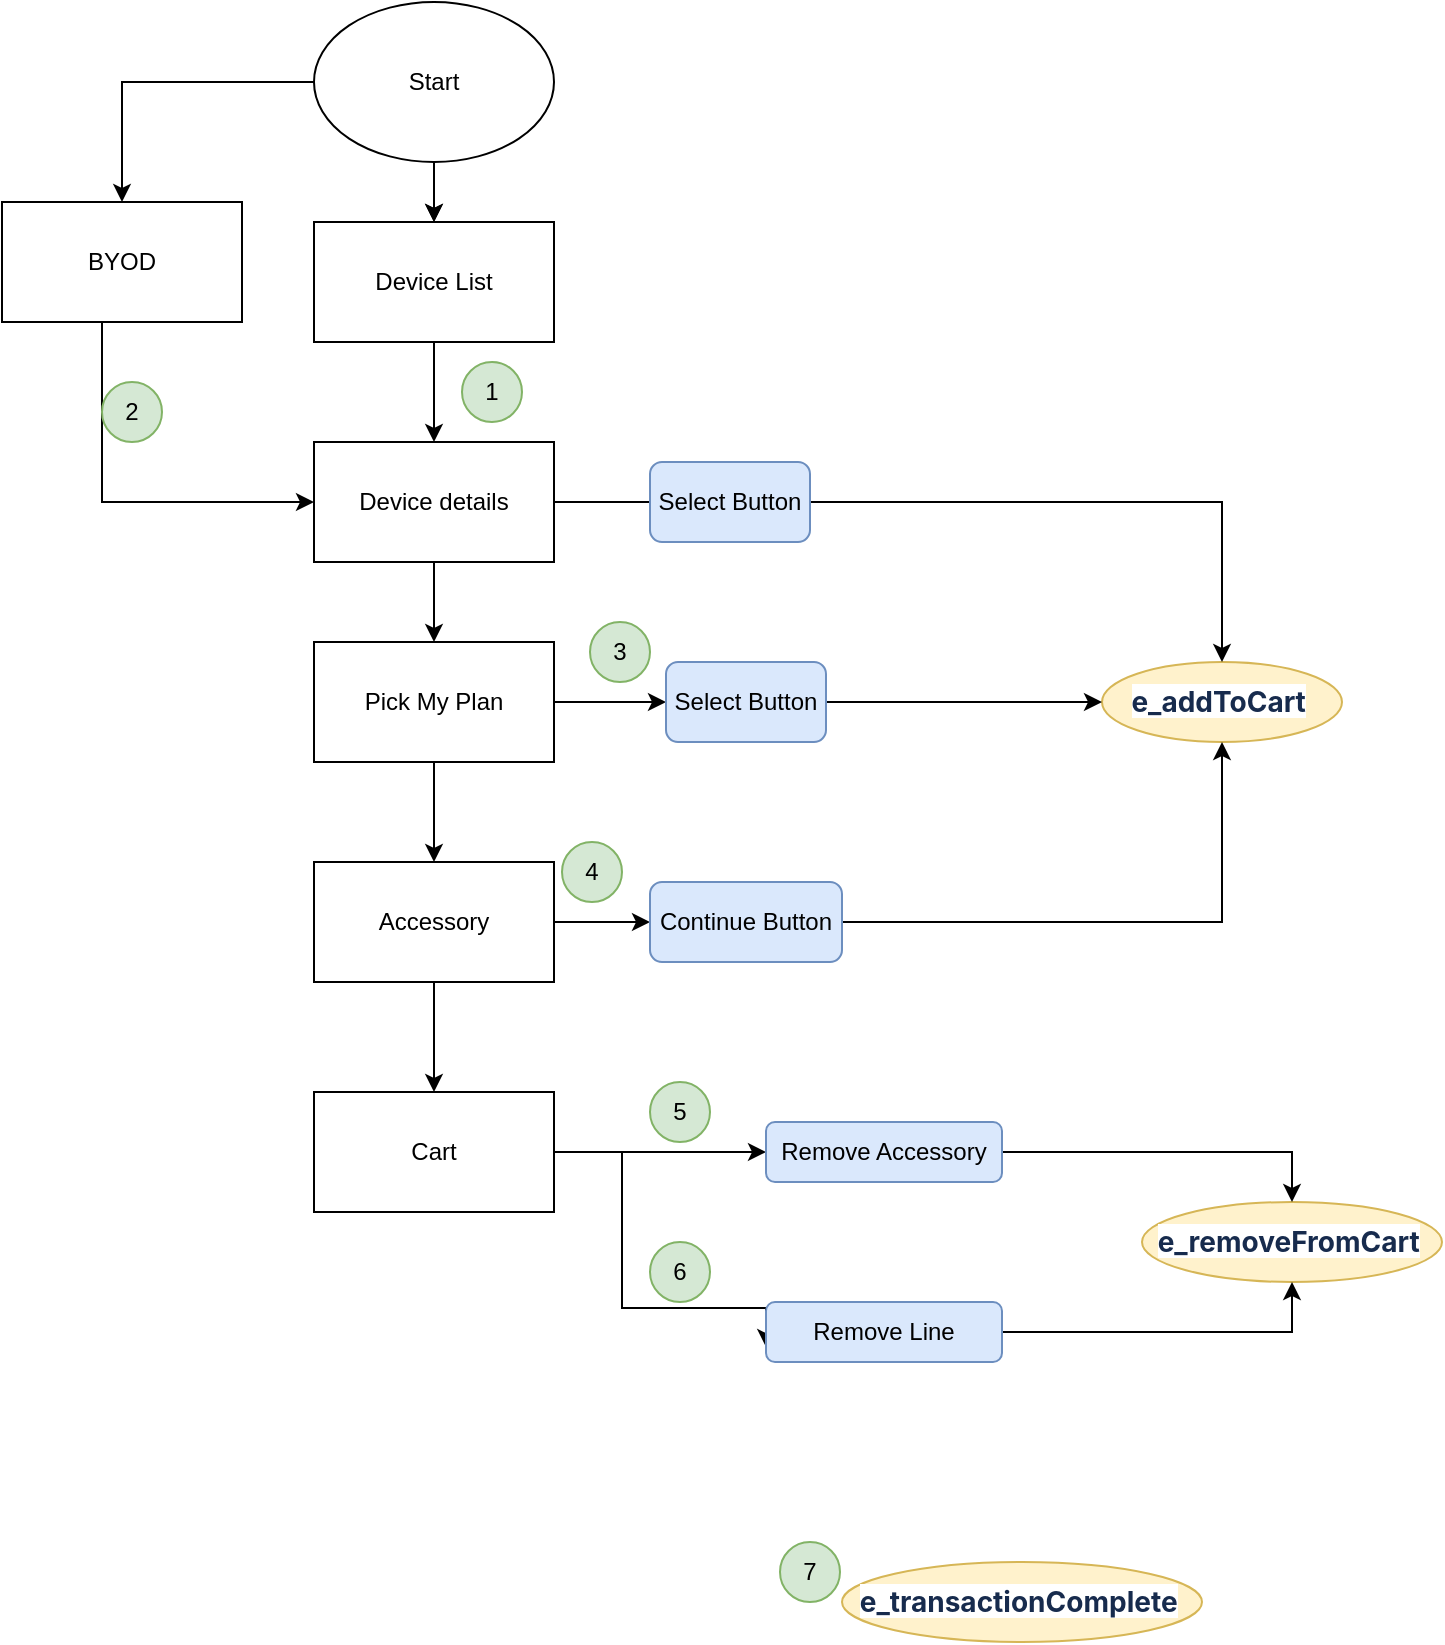 <mxfile version="20.8.13" type="github">
  <diagram id="C5RBs43oDa-KdzZeNtuy" name="Page-1">
    <mxGraphModel dx="1050" dy="581" grid="1" gridSize="10" guides="1" tooltips="1" connect="1" arrows="1" fold="1" page="1" pageScale="1" pageWidth="827" pageHeight="1169" math="0" shadow="0">
      <root>
        <mxCell id="WIyWlLk6GJQsqaUBKTNV-0" />
        <mxCell id="WIyWlLk6GJQsqaUBKTNV-1" parent="WIyWlLk6GJQsqaUBKTNV-0" />
        <mxCell id="PFBzOuT5Nha9AD8Nsqsn-6" value="" style="edgeStyle=orthogonalEdgeStyle;rounded=0;orthogonalLoop=1;jettySize=auto;html=1;" edge="1" parent="WIyWlLk6GJQsqaUBKTNV-1" source="PFBzOuT5Nha9AD8Nsqsn-0" target="PFBzOuT5Nha9AD8Nsqsn-5">
          <mxGeometry relative="1" as="geometry" />
        </mxCell>
        <mxCell id="PFBzOuT5Nha9AD8Nsqsn-12" value="" style="edgeStyle=orthogonalEdgeStyle;rounded=0;orthogonalLoop=1;jettySize=auto;html=1;" edge="1" parent="WIyWlLk6GJQsqaUBKTNV-1" source="PFBzOuT5Nha9AD8Nsqsn-0" target="PFBzOuT5Nha9AD8Nsqsn-5">
          <mxGeometry relative="1" as="geometry" />
        </mxCell>
        <mxCell id="PFBzOuT5Nha9AD8Nsqsn-14" style="edgeStyle=orthogonalEdgeStyle;rounded=0;orthogonalLoop=1;jettySize=auto;html=1;" edge="1" parent="WIyWlLk6GJQsqaUBKTNV-1" source="PFBzOuT5Nha9AD8Nsqsn-0" target="PFBzOuT5Nha9AD8Nsqsn-13">
          <mxGeometry relative="1" as="geometry" />
        </mxCell>
        <mxCell id="PFBzOuT5Nha9AD8Nsqsn-0" value="Start" style="ellipse;whiteSpace=wrap;html=1;" vertex="1" parent="WIyWlLk6GJQsqaUBKTNV-1">
          <mxGeometry x="166" y="40" width="120" height="80" as="geometry" />
        </mxCell>
        <mxCell id="PFBzOuT5Nha9AD8Nsqsn-1" value="&lt;b style=&quot;color: rgb(23, 43, 77); font-family: -apple-system, BlinkMacSystemFont, &amp;quot;Segoe UI&amp;quot;, Roboto, Oxygen, Ubuntu, &amp;quot;Fira Sans&amp;quot;, &amp;quot;Droid Sans&amp;quot;, &amp;quot;Helvetica Neue&amp;quot;, sans-serif; font-size: 14px; text-align: left; background-color: rgb(255, 255, 255);&quot;&gt;e_addToCart&lt;/b&gt;&amp;nbsp;" style="ellipse;whiteSpace=wrap;html=1;fillColor=#fff2cc;strokeColor=#d6b656;" vertex="1" parent="WIyWlLk6GJQsqaUBKTNV-1">
          <mxGeometry x="560" y="370" width="120" height="40" as="geometry" />
        </mxCell>
        <mxCell id="PFBzOuT5Nha9AD8Nsqsn-2" value="&lt;b style=&quot;color: rgb(23, 43, 77); font-family: -apple-system, BlinkMacSystemFont, &amp;quot;Segoe UI&amp;quot;, Roboto, Oxygen, Ubuntu, &amp;quot;Fira Sans&amp;quot;, &amp;quot;Droid Sans&amp;quot;, &amp;quot;Helvetica Neue&amp;quot;, sans-serif; font-size: 14px; text-align: left; background-color: rgb(255, 255, 255);&quot;&gt;e_removeFromCart&lt;/b&gt;&amp;nbsp;" style="ellipse;whiteSpace=wrap;html=1;fillColor=#fff2cc;strokeColor=#d6b656;" vertex="1" parent="WIyWlLk6GJQsqaUBKTNV-1">
          <mxGeometry x="580" y="640" width="150" height="40" as="geometry" />
        </mxCell>
        <mxCell id="PFBzOuT5Nha9AD8Nsqsn-3" value="&lt;b style=&quot;color: rgb(23, 43, 77); font-family: -apple-system, BlinkMacSystemFont, &amp;quot;Segoe UI&amp;quot;, Roboto, Oxygen, Ubuntu, &amp;quot;Fira Sans&amp;quot;, &amp;quot;Droid Sans&amp;quot;, &amp;quot;Helvetica Neue&amp;quot;, sans-serif; font-size: 14px; text-align: left; background-color: rgb(255, 255, 255);&quot;&gt;e_transactionComplete&lt;/b&gt;&amp;nbsp;" style="ellipse;whiteSpace=wrap;html=1;fillColor=#fff2cc;strokeColor=#d6b656;" vertex="1" parent="WIyWlLk6GJQsqaUBKTNV-1">
          <mxGeometry x="430" y="820" width="180" height="40" as="geometry" />
        </mxCell>
        <mxCell id="PFBzOuT5Nha9AD8Nsqsn-9" value="" style="edgeStyle=orthogonalEdgeStyle;rounded=0;orthogonalLoop=1;jettySize=auto;html=1;" edge="1" parent="WIyWlLk6GJQsqaUBKTNV-1" source="PFBzOuT5Nha9AD8Nsqsn-5" target="PFBzOuT5Nha9AD8Nsqsn-8">
          <mxGeometry relative="1" as="geometry" />
        </mxCell>
        <mxCell id="PFBzOuT5Nha9AD8Nsqsn-5" value="Device List" style="whiteSpace=wrap;html=1;" vertex="1" parent="WIyWlLk6GJQsqaUBKTNV-1">
          <mxGeometry x="166" y="150" width="120" height="60" as="geometry" />
        </mxCell>
        <mxCell id="PFBzOuT5Nha9AD8Nsqsn-11" value="" style="edgeStyle=orthogonalEdgeStyle;rounded=0;orthogonalLoop=1;jettySize=auto;html=1;" edge="1" parent="WIyWlLk6GJQsqaUBKTNV-1" source="PFBzOuT5Nha9AD8Nsqsn-8">
          <mxGeometry relative="1" as="geometry">
            <mxPoint x="370" y="290" as="targetPoint" />
          </mxGeometry>
        </mxCell>
        <mxCell id="PFBzOuT5Nha9AD8Nsqsn-17" value="" style="edgeStyle=orthogonalEdgeStyle;rounded=0;orthogonalLoop=1;jettySize=auto;html=1;" edge="1" parent="WIyWlLk6GJQsqaUBKTNV-1" source="PFBzOuT5Nha9AD8Nsqsn-8" target="PFBzOuT5Nha9AD8Nsqsn-16">
          <mxGeometry relative="1" as="geometry" />
        </mxCell>
        <mxCell id="PFBzOuT5Nha9AD8Nsqsn-8" value="Device details" style="whiteSpace=wrap;html=1;" vertex="1" parent="WIyWlLk6GJQsqaUBKTNV-1">
          <mxGeometry x="166" y="260" width="120" height="60" as="geometry" />
        </mxCell>
        <mxCell id="PFBzOuT5Nha9AD8Nsqsn-31" style="edgeStyle=orthogonalEdgeStyle;rounded=0;orthogonalLoop=1;jettySize=auto;html=1;" edge="1" parent="WIyWlLk6GJQsqaUBKTNV-1" source="PFBzOuT5Nha9AD8Nsqsn-10" target="PFBzOuT5Nha9AD8Nsqsn-1">
          <mxGeometry relative="1" as="geometry" />
        </mxCell>
        <mxCell id="PFBzOuT5Nha9AD8Nsqsn-10" value="Select Button" style="rounded=1;whiteSpace=wrap;html=1;fillColor=#dae8fc;strokeColor=#6c8ebf;" vertex="1" parent="WIyWlLk6GJQsqaUBKTNV-1">
          <mxGeometry x="334" y="270" width="80" height="40" as="geometry" />
        </mxCell>
        <mxCell id="PFBzOuT5Nha9AD8Nsqsn-25" style="edgeStyle=orthogonalEdgeStyle;rounded=0;orthogonalLoop=1;jettySize=auto;html=1;entryX=0;entryY=0.5;entryDx=0;entryDy=0;" edge="1" parent="WIyWlLk6GJQsqaUBKTNV-1" source="PFBzOuT5Nha9AD8Nsqsn-13" target="PFBzOuT5Nha9AD8Nsqsn-8">
          <mxGeometry relative="1" as="geometry">
            <Array as="points">
              <mxPoint x="60" y="290" />
            </Array>
          </mxGeometry>
        </mxCell>
        <mxCell id="PFBzOuT5Nha9AD8Nsqsn-13" value="BYOD" style="whiteSpace=wrap;html=1;" vertex="1" parent="WIyWlLk6GJQsqaUBKTNV-1">
          <mxGeometry x="10" y="140" width="120" height="60" as="geometry" />
        </mxCell>
        <mxCell id="PFBzOuT5Nha9AD8Nsqsn-19" value="" style="edgeStyle=orthogonalEdgeStyle;rounded=0;orthogonalLoop=1;jettySize=auto;html=1;" edge="1" parent="WIyWlLk6GJQsqaUBKTNV-1" source="PFBzOuT5Nha9AD8Nsqsn-16" target="PFBzOuT5Nha9AD8Nsqsn-18">
          <mxGeometry relative="1" as="geometry" />
        </mxCell>
        <mxCell id="PFBzOuT5Nha9AD8Nsqsn-22" value="" style="edgeStyle=orthogonalEdgeStyle;rounded=0;orthogonalLoop=1;jettySize=auto;html=1;" edge="1" parent="WIyWlLk6GJQsqaUBKTNV-1" source="PFBzOuT5Nha9AD8Nsqsn-16" target="PFBzOuT5Nha9AD8Nsqsn-21">
          <mxGeometry relative="1" as="geometry" />
        </mxCell>
        <mxCell id="PFBzOuT5Nha9AD8Nsqsn-16" value="Pick My Plan" style="whiteSpace=wrap;html=1;" vertex="1" parent="WIyWlLk6GJQsqaUBKTNV-1">
          <mxGeometry x="166" y="360" width="120" height="60" as="geometry" />
        </mxCell>
        <mxCell id="PFBzOuT5Nha9AD8Nsqsn-32" style="edgeStyle=orthogonalEdgeStyle;rounded=0;orthogonalLoop=1;jettySize=auto;html=1;" edge="1" parent="WIyWlLk6GJQsqaUBKTNV-1" source="PFBzOuT5Nha9AD8Nsqsn-18" target="PFBzOuT5Nha9AD8Nsqsn-1">
          <mxGeometry relative="1" as="geometry" />
        </mxCell>
        <mxCell id="PFBzOuT5Nha9AD8Nsqsn-18" value="Select Button" style="rounded=1;whiteSpace=wrap;html=1;fillColor=#dae8fc;strokeColor=#6c8ebf;" vertex="1" parent="WIyWlLk6GJQsqaUBKTNV-1">
          <mxGeometry x="342" y="370" width="80" height="40" as="geometry" />
        </mxCell>
        <mxCell id="PFBzOuT5Nha9AD8Nsqsn-24" value="" style="edgeStyle=orthogonalEdgeStyle;rounded=0;orthogonalLoop=1;jettySize=auto;html=1;" edge="1" parent="WIyWlLk6GJQsqaUBKTNV-1" source="PFBzOuT5Nha9AD8Nsqsn-21" target="PFBzOuT5Nha9AD8Nsqsn-23">
          <mxGeometry relative="1" as="geometry" />
        </mxCell>
        <mxCell id="PFBzOuT5Nha9AD8Nsqsn-35" value="" style="edgeStyle=orthogonalEdgeStyle;rounded=0;orthogonalLoop=1;jettySize=auto;html=1;" edge="1" parent="WIyWlLk6GJQsqaUBKTNV-1" source="PFBzOuT5Nha9AD8Nsqsn-21" target="PFBzOuT5Nha9AD8Nsqsn-34">
          <mxGeometry relative="1" as="geometry" />
        </mxCell>
        <mxCell id="PFBzOuT5Nha9AD8Nsqsn-21" value="Accessory" style="whiteSpace=wrap;html=1;" vertex="1" parent="WIyWlLk6GJQsqaUBKTNV-1">
          <mxGeometry x="166" y="470" width="120" height="60" as="geometry" />
        </mxCell>
        <mxCell id="PFBzOuT5Nha9AD8Nsqsn-33" style="edgeStyle=orthogonalEdgeStyle;rounded=0;orthogonalLoop=1;jettySize=auto;html=1;entryX=0.5;entryY=1;entryDx=0;entryDy=0;" edge="1" parent="WIyWlLk6GJQsqaUBKTNV-1" source="PFBzOuT5Nha9AD8Nsqsn-23" target="PFBzOuT5Nha9AD8Nsqsn-1">
          <mxGeometry relative="1" as="geometry" />
        </mxCell>
        <mxCell id="PFBzOuT5Nha9AD8Nsqsn-23" value="Continue Button" style="rounded=1;whiteSpace=wrap;html=1;fillColor=#dae8fc;strokeColor=#6c8ebf;" vertex="1" parent="WIyWlLk6GJQsqaUBKTNV-1">
          <mxGeometry x="334" y="480" width="96" height="40" as="geometry" />
        </mxCell>
        <mxCell id="PFBzOuT5Nha9AD8Nsqsn-27" value="1" style="ellipse;whiteSpace=wrap;html=1;aspect=fixed;fillColor=#d5e8d4;strokeColor=#82b366;" vertex="1" parent="WIyWlLk6GJQsqaUBKTNV-1">
          <mxGeometry x="240" y="220" width="30" height="30" as="geometry" />
        </mxCell>
        <mxCell id="PFBzOuT5Nha9AD8Nsqsn-28" value="3" style="ellipse;whiteSpace=wrap;html=1;aspect=fixed;fillColor=#d5e8d4;strokeColor=#82b366;" vertex="1" parent="WIyWlLk6GJQsqaUBKTNV-1">
          <mxGeometry x="304" y="350" width="30" height="30" as="geometry" />
        </mxCell>
        <mxCell id="PFBzOuT5Nha9AD8Nsqsn-29" value="2" style="ellipse;whiteSpace=wrap;html=1;aspect=fixed;fillColor=#d5e8d4;strokeColor=#82b366;" vertex="1" parent="WIyWlLk6GJQsqaUBKTNV-1">
          <mxGeometry x="60" y="230" width="30" height="30" as="geometry" />
        </mxCell>
        <mxCell id="PFBzOuT5Nha9AD8Nsqsn-30" value="4" style="ellipse;whiteSpace=wrap;html=1;aspect=fixed;fillColor=#d5e8d4;strokeColor=#82b366;" vertex="1" parent="WIyWlLk6GJQsqaUBKTNV-1">
          <mxGeometry x="290" y="460" width="30" height="30" as="geometry" />
        </mxCell>
        <mxCell id="PFBzOuT5Nha9AD8Nsqsn-39" style="edgeStyle=orthogonalEdgeStyle;rounded=0;orthogonalLoop=1;jettySize=auto;html=1;" edge="1" parent="WIyWlLk6GJQsqaUBKTNV-1" source="PFBzOuT5Nha9AD8Nsqsn-34" target="PFBzOuT5Nha9AD8Nsqsn-37">
          <mxGeometry relative="1" as="geometry" />
        </mxCell>
        <mxCell id="PFBzOuT5Nha9AD8Nsqsn-40" style="edgeStyle=orthogonalEdgeStyle;rounded=0;orthogonalLoop=1;jettySize=auto;html=1;entryX=0;entryY=0.75;entryDx=0;entryDy=0;" edge="1" parent="WIyWlLk6GJQsqaUBKTNV-1" source="PFBzOuT5Nha9AD8Nsqsn-34" target="PFBzOuT5Nha9AD8Nsqsn-38">
          <mxGeometry relative="1" as="geometry">
            <Array as="points">
              <mxPoint x="320" y="615" />
              <mxPoint x="320" y="693" />
            </Array>
          </mxGeometry>
        </mxCell>
        <mxCell id="PFBzOuT5Nha9AD8Nsqsn-34" value="Cart" style="whiteSpace=wrap;html=1;" vertex="1" parent="WIyWlLk6GJQsqaUBKTNV-1">
          <mxGeometry x="166" y="585" width="120" height="60" as="geometry" />
        </mxCell>
        <mxCell id="PFBzOuT5Nha9AD8Nsqsn-43" style="edgeStyle=orthogonalEdgeStyle;rounded=0;orthogonalLoop=1;jettySize=auto;html=1;entryX=0.5;entryY=0;entryDx=0;entryDy=0;" edge="1" parent="WIyWlLk6GJQsqaUBKTNV-1" source="PFBzOuT5Nha9AD8Nsqsn-37" target="PFBzOuT5Nha9AD8Nsqsn-2">
          <mxGeometry relative="1" as="geometry" />
        </mxCell>
        <mxCell id="PFBzOuT5Nha9AD8Nsqsn-37" value="Remove Accessory" style="whiteSpace=wrap;html=1;rounded=1;fillColor=#dae8fc;strokeColor=#6c8ebf;" vertex="1" parent="WIyWlLk6GJQsqaUBKTNV-1">
          <mxGeometry x="392" y="600" width="118" height="30" as="geometry" />
        </mxCell>
        <mxCell id="PFBzOuT5Nha9AD8Nsqsn-44" style="edgeStyle=orthogonalEdgeStyle;rounded=0;orthogonalLoop=1;jettySize=auto;html=1;entryX=0.5;entryY=1;entryDx=0;entryDy=0;" edge="1" parent="WIyWlLk6GJQsqaUBKTNV-1" source="PFBzOuT5Nha9AD8Nsqsn-38" target="PFBzOuT5Nha9AD8Nsqsn-2">
          <mxGeometry relative="1" as="geometry" />
        </mxCell>
        <mxCell id="PFBzOuT5Nha9AD8Nsqsn-38" value="Remove Line" style="whiteSpace=wrap;html=1;rounded=1;fillColor=#dae8fc;strokeColor=#6c8ebf;" vertex="1" parent="WIyWlLk6GJQsqaUBKTNV-1">
          <mxGeometry x="392" y="690" width="118" height="30" as="geometry" />
        </mxCell>
        <mxCell id="PFBzOuT5Nha9AD8Nsqsn-41" value="5" style="ellipse;whiteSpace=wrap;html=1;aspect=fixed;fillColor=#d5e8d4;strokeColor=#82b366;" vertex="1" parent="WIyWlLk6GJQsqaUBKTNV-1">
          <mxGeometry x="334" y="580" width="30" height="30" as="geometry" />
        </mxCell>
        <mxCell id="PFBzOuT5Nha9AD8Nsqsn-42" value="6" style="ellipse;whiteSpace=wrap;html=1;aspect=fixed;fillColor=#d5e8d4;strokeColor=#82b366;" vertex="1" parent="WIyWlLk6GJQsqaUBKTNV-1">
          <mxGeometry x="334" y="660" width="30" height="30" as="geometry" />
        </mxCell>
        <mxCell id="PFBzOuT5Nha9AD8Nsqsn-45" value="7" style="ellipse;whiteSpace=wrap;html=1;aspect=fixed;fillColor=#d5e8d4;strokeColor=#82b366;" vertex="1" parent="WIyWlLk6GJQsqaUBKTNV-1">
          <mxGeometry x="399" y="810" width="30" height="30" as="geometry" />
        </mxCell>
      </root>
    </mxGraphModel>
  </diagram>
</mxfile>
